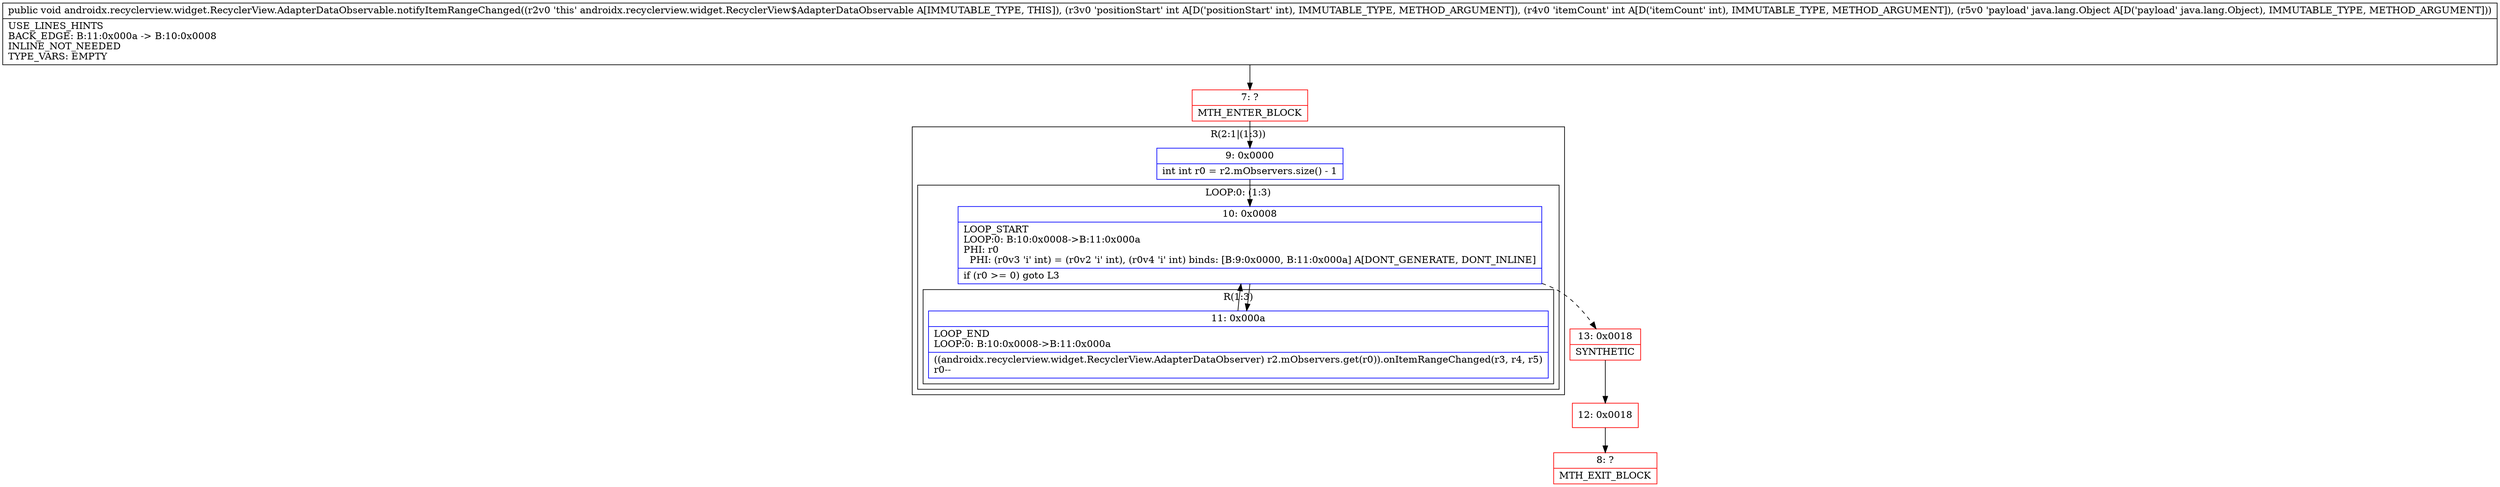 digraph "CFG forandroidx.recyclerview.widget.RecyclerView.AdapterDataObservable.notifyItemRangeChanged(IILjava\/lang\/Object;)V" {
subgraph cluster_Region_1446926436 {
label = "R(2:1|(1:3))";
node [shape=record,color=blue];
Node_9 [shape=record,label="{9\:\ 0x0000|int int r0 = r2.mObservers.size() \- 1\l}"];
subgraph cluster_LoopRegion_1902058050 {
label = "LOOP:0: (1:3)";
node [shape=record,color=blue];
Node_10 [shape=record,label="{10\:\ 0x0008|LOOP_START\lLOOP:0: B:10:0x0008\-\>B:11:0x000a\lPHI: r0 \l  PHI: (r0v3 'i' int) = (r0v2 'i' int), (r0v4 'i' int) binds: [B:9:0x0000, B:11:0x000a] A[DONT_GENERATE, DONT_INLINE]\l|if (r0 \>= 0) goto L3\l}"];
subgraph cluster_Region_763726251 {
label = "R(1:3)";
node [shape=record,color=blue];
Node_11 [shape=record,label="{11\:\ 0x000a|LOOP_END\lLOOP:0: B:10:0x0008\-\>B:11:0x000a\l|((androidx.recyclerview.widget.RecyclerView.AdapterDataObserver) r2.mObservers.get(r0)).onItemRangeChanged(r3, r4, r5)\lr0\-\-\l}"];
}
}
}
Node_7 [shape=record,color=red,label="{7\:\ ?|MTH_ENTER_BLOCK\l}"];
Node_13 [shape=record,color=red,label="{13\:\ 0x0018|SYNTHETIC\l}"];
Node_12 [shape=record,color=red,label="{12\:\ 0x0018}"];
Node_8 [shape=record,color=red,label="{8\:\ ?|MTH_EXIT_BLOCK\l}"];
MethodNode[shape=record,label="{public void androidx.recyclerview.widget.RecyclerView.AdapterDataObservable.notifyItemRangeChanged((r2v0 'this' androidx.recyclerview.widget.RecyclerView$AdapterDataObservable A[IMMUTABLE_TYPE, THIS]), (r3v0 'positionStart' int A[D('positionStart' int), IMMUTABLE_TYPE, METHOD_ARGUMENT]), (r4v0 'itemCount' int A[D('itemCount' int), IMMUTABLE_TYPE, METHOD_ARGUMENT]), (r5v0 'payload' java.lang.Object A[D('payload' java.lang.Object), IMMUTABLE_TYPE, METHOD_ARGUMENT]))  | USE_LINES_HINTS\lBACK_EDGE: B:11:0x000a \-\> B:10:0x0008\lINLINE_NOT_NEEDED\lTYPE_VARS: EMPTY\l}"];
MethodNode -> Node_7;Node_9 -> Node_10;
Node_10 -> Node_11;
Node_10 -> Node_13[style=dashed];
Node_11 -> Node_10;
Node_7 -> Node_9;
Node_13 -> Node_12;
Node_12 -> Node_8;
}

